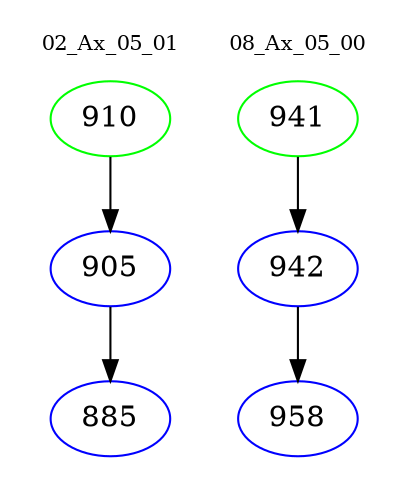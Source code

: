 digraph{
subgraph cluster_0 {
color = white
label = "02_Ax_05_01";
fontsize=10;
T0_910 [label="910", color="green"]
T0_910 -> T0_905 [color="black"]
T0_905 [label="905", color="blue"]
T0_905 -> T0_885 [color="black"]
T0_885 [label="885", color="blue"]
}
subgraph cluster_1 {
color = white
label = "08_Ax_05_00";
fontsize=10;
T1_941 [label="941", color="green"]
T1_941 -> T1_942 [color="black"]
T1_942 [label="942", color="blue"]
T1_942 -> T1_958 [color="black"]
T1_958 [label="958", color="blue"]
}
}
